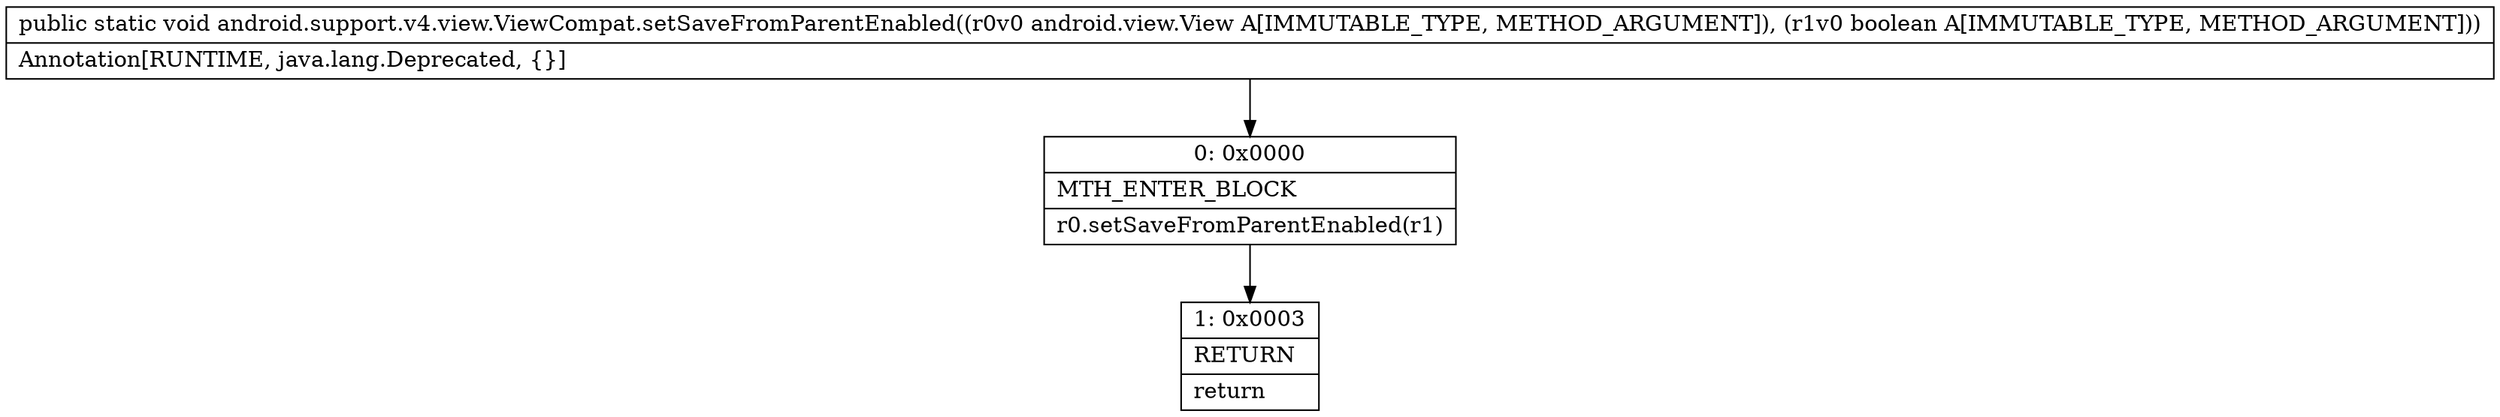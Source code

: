 digraph "CFG forandroid.support.v4.view.ViewCompat.setSaveFromParentEnabled(Landroid\/view\/View;Z)V" {
Node_0 [shape=record,label="{0\:\ 0x0000|MTH_ENTER_BLOCK\l|r0.setSaveFromParentEnabled(r1)\l}"];
Node_1 [shape=record,label="{1\:\ 0x0003|RETURN\l|return\l}"];
MethodNode[shape=record,label="{public static void android.support.v4.view.ViewCompat.setSaveFromParentEnabled((r0v0 android.view.View A[IMMUTABLE_TYPE, METHOD_ARGUMENT]), (r1v0 boolean A[IMMUTABLE_TYPE, METHOD_ARGUMENT]))  | Annotation[RUNTIME, java.lang.Deprecated, \{\}]\l}"];
MethodNode -> Node_0;
Node_0 -> Node_1;
}

